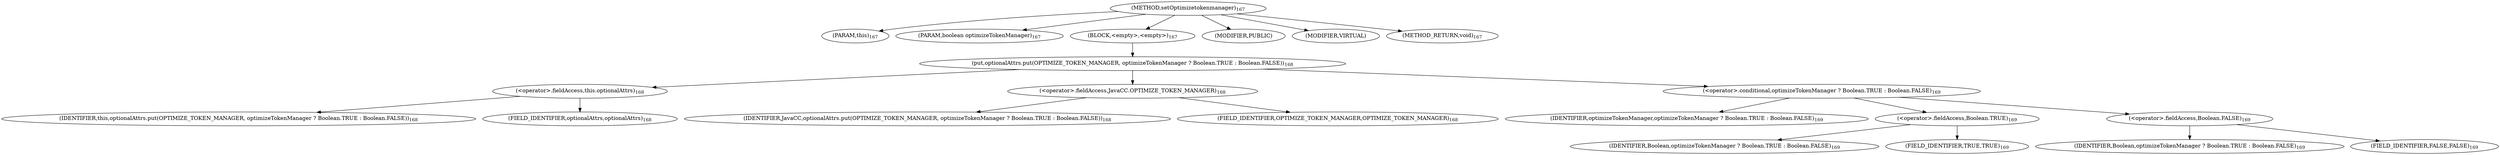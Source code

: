 digraph "setOptimizetokenmanager" {  
"321" [label = <(METHOD,setOptimizetokenmanager)<SUB>167</SUB>> ]
"322" [label = <(PARAM,this)<SUB>167</SUB>> ]
"323" [label = <(PARAM,boolean optimizeTokenManager)<SUB>167</SUB>> ]
"324" [label = <(BLOCK,&lt;empty&gt;,&lt;empty&gt;)<SUB>167</SUB>> ]
"325" [label = <(put,optionalAttrs.put(OPTIMIZE_TOKEN_MANAGER, optimizeTokenManager ? Boolean.TRUE : Boolean.FALSE))<SUB>168</SUB>> ]
"326" [label = <(&lt;operator&gt;.fieldAccess,this.optionalAttrs)<SUB>168</SUB>> ]
"327" [label = <(IDENTIFIER,this,optionalAttrs.put(OPTIMIZE_TOKEN_MANAGER, optimizeTokenManager ? Boolean.TRUE : Boolean.FALSE))<SUB>168</SUB>> ]
"328" [label = <(FIELD_IDENTIFIER,optionalAttrs,optionalAttrs)<SUB>168</SUB>> ]
"329" [label = <(&lt;operator&gt;.fieldAccess,JavaCC.OPTIMIZE_TOKEN_MANAGER)<SUB>168</SUB>> ]
"330" [label = <(IDENTIFIER,JavaCC,optionalAttrs.put(OPTIMIZE_TOKEN_MANAGER, optimizeTokenManager ? Boolean.TRUE : Boolean.FALSE))<SUB>168</SUB>> ]
"331" [label = <(FIELD_IDENTIFIER,OPTIMIZE_TOKEN_MANAGER,OPTIMIZE_TOKEN_MANAGER)<SUB>168</SUB>> ]
"332" [label = <(&lt;operator&gt;.conditional,optimizeTokenManager ? Boolean.TRUE : Boolean.FALSE)<SUB>169</SUB>> ]
"333" [label = <(IDENTIFIER,optimizeTokenManager,optimizeTokenManager ? Boolean.TRUE : Boolean.FALSE)<SUB>169</SUB>> ]
"334" [label = <(&lt;operator&gt;.fieldAccess,Boolean.TRUE)<SUB>169</SUB>> ]
"335" [label = <(IDENTIFIER,Boolean,optimizeTokenManager ? Boolean.TRUE : Boolean.FALSE)<SUB>169</SUB>> ]
"336" [label = <(FIELD_IDENTIFIER,TRUE,TRUE)<SUB>169</SUB>> ]
"337" [label = <(&lt;operator&gt;.fieldAccess,Boolean.FALSE)<SUB>169</SUB>> ]
"338" [label = <(IDENTIFIER,Boolean,optimizeTokenManager ? Boolean.TRUE : Boolean.FALSE)<SUB>169</SUB>> ]
"339" [label = <(FIELD_IDENTIFIER,FALSE,FALSE)<SUB>169</SUB>> ]
"340" [label = <(MODIFIER,PUBLIC)> ]
"341" [label = <(MODIFIER,VIRTUAL)> ]
"342" [label = <(METHOD_RETURN,void)<SUB>167</SUB>> ]
  "321" -> "322" 
  "321" -> "323" 
  "321" -> "324" 
  "321" -> "340" 
  "321" -> "341" 
  "321" -> "342" 
  "324" -> "325" 
  "325" -> "326" 
  "325" -> "329" 
  "325" -> "332" 
  "326" -> "327" 
  "326" -> "328" 
  "329" -> "330" 
  "329" -> "331" 
  "332" -> "333" 
  "332" -> "334" 
  "332" -> "337" 
  "334" -> "335" 
  "334" -> "336" 
  "337" -> "338" 
  "337" -> "339" 
}
